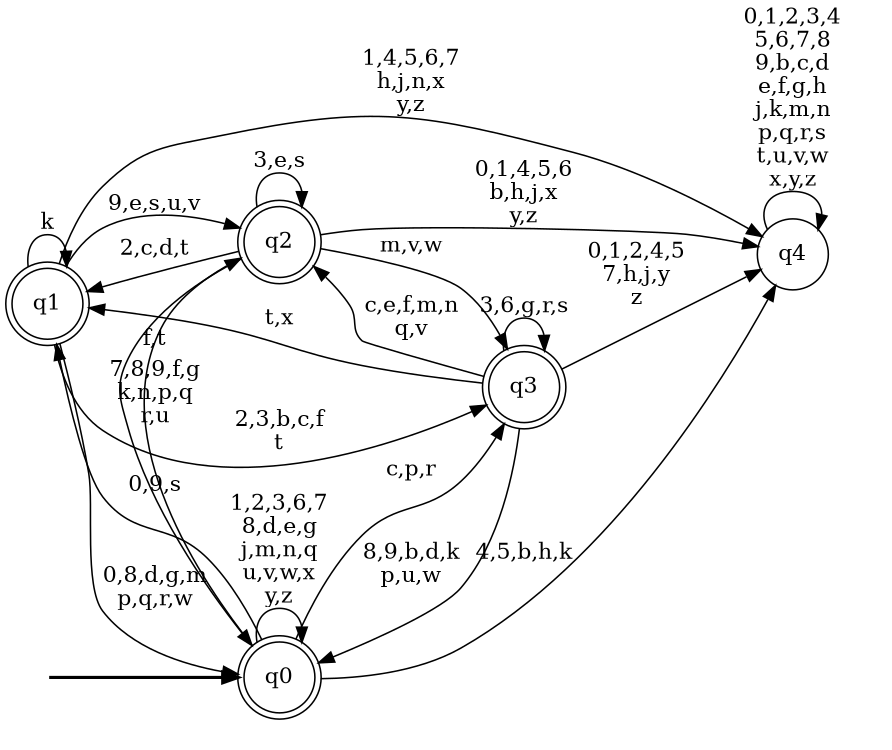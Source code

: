 digraph BlueStar {
__start0 [style = invis, shape = none, label = "", width = 0, height = 0];

rankdir=LR;
size="8,5";

s0 [style="rounded,filled", color="black", fillcolor="white" shape="doublecircle", label="q0"];
s1 [style="rounded,filled", color="black", fillcolor="white" shape="doublecircle", label="q1"];
s2 [style="rounded,filled", color="black", fillcolor="white" shape="doublecircle", label="q2"];
s3 [style="rounded,filled", color="black", fillcolor="white" shape="doublecircle", label="q3"];
s4 [style="filled", color="black", fillcolor="white" shape="circle", label="q4"];
subgraph cluster_main { 
	graph [pad=".75", ranksep="0.15", nodesep="0.15"];
	 style=invis; 
	__start0 -> s0 [penwidth=2];
}
s0 -> s0 [label="1,2,3,6,7\n8,d,e,g\nj,m,n,q\nu,v,w,x\ny,z"];
s0 -> s1 [label="0,9,s"];
s0 -> s2 [label="f,t"];
s0 -> s3 [label="c,p,r"];
s0 -> s4 [label="4,5,b,h,k"];
s1 -> s0 [label="0,8,d,g,m\np,q,r,w"];
s1 -> s1 [label="k"];
s1 -> s2 [label="9,e,s,u,v"];
s1 -> s3 [label="2,3,b,c,f\nt"];
s1 -> s4 [label="1,4,5,6,7\nh,j,n,x\ny,z"];
s2 -> s0 [label="7,8,9,f,g\nk,n,p,q\nr,u"];
s2 -> s1 [label="2,c,d,t"];
s2 -> s2 [label="3,e,s"];
s2 -> s3 [label="m,v,w"];
s2 -> s4 [label="0,1,4,5,6\nb,h,j,x\ny,z"];
s3 -> s0 [label="8,9,b,d,k\np,u,w"];
s3 -> s1 [label="t,x"];
s3 -> s2 [label="c,e,f,m,n\nq,v"];
s3 -> s3 [label="3,6,g,r,s"];
s3 -> s4 [label="0,1,2,4,5\n7,h,j,y\nz"];
s4 -> s4 [label="0,1,2,3,4\n5,6,7,8\n9,b,c,d\ne,f,g,h\nj,k,m,n\np,q,r,s\nt,u,v,w\nx,y,z"];

}